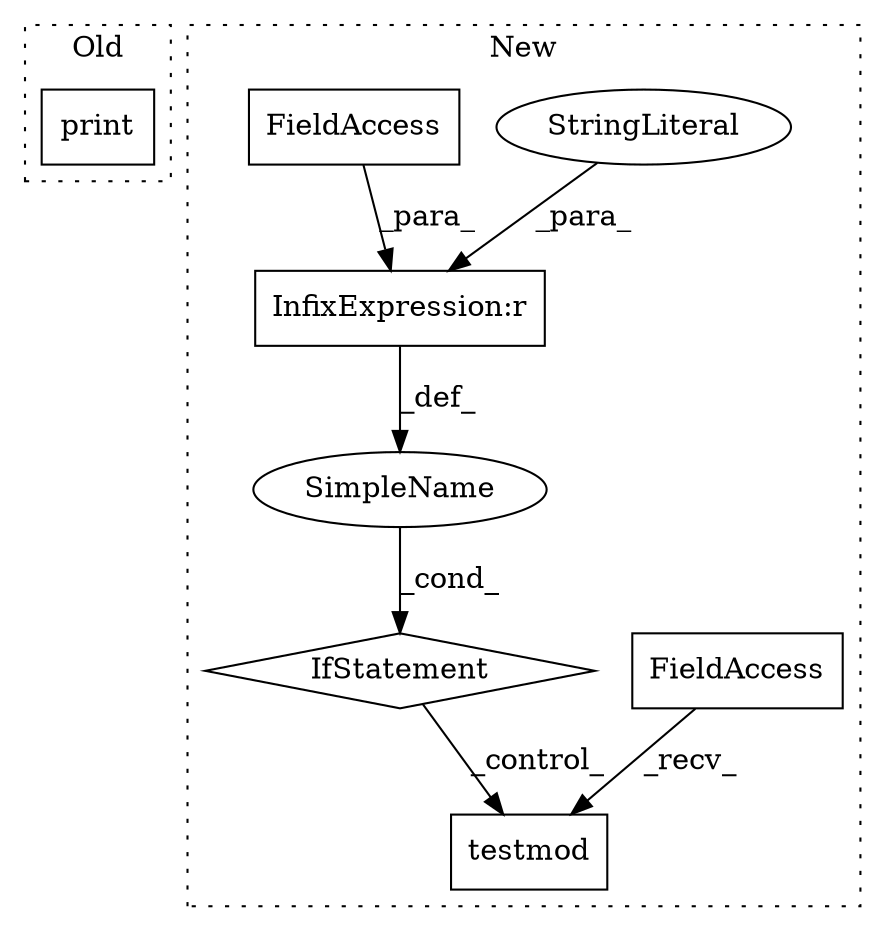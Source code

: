 digraph G {
subgraph cluster0 {
1 [label="print" a="32" s="1315,1355" l="6,1" shape="box"];
label = "Old";
style="dotted";
}
subgraph cluster1 {
2 [label="testmod" a="32" s="1331" l="9" shape="box"];
3 [label="FieldAccess" a="22" s="1323" l="7" shape="box"];
4 [label="IfStatement" a="25" s="1287,1313" l="4,2" shape="diamond"];
5 [label="SimpleName" a="42" s="" l="" shape="ellipse"];
6 [label="InfixExpression:r" a="27" s="1299" l="4" shape="box"];
7 [label="StringLiteral" a="45" s="1303" l="10" shape="ellipse"];
8 [label="FieldAccess" a="22" s="1291" l="8" shape="box"];
label = "New";
style="dotted";
}
3 -> 2 [label="_recv_"];
4 -> 2 [label="_control_"];
5 -> 4 [label="_cond_"];
6 -> 5 [label="_def_"];
7 -> 6 [label="_para_"];
8 -> 6 [label="_para_"];
}